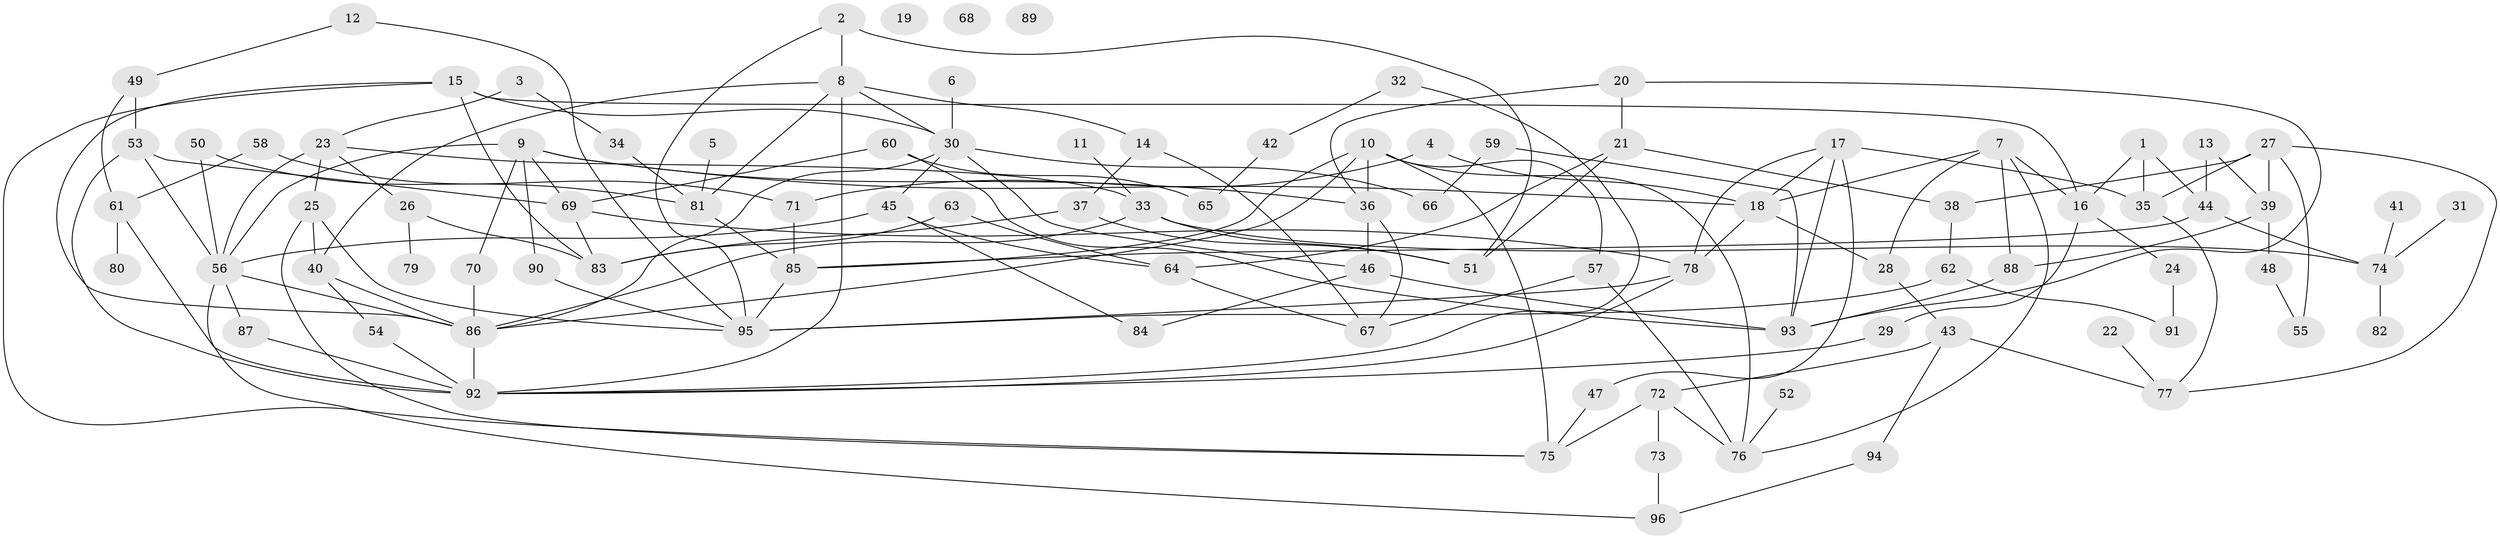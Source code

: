// Generated by graph-tools (version 1.1) at 2025/25/03/09/25 03:25:23]
// undirected, 96 vertices, 160 edges
graph export_dot {
graph [start="1"]
  node [color=gray90,style=filled];
  1;
  2;
  3;
  4;
  5;
  6;
  7;
  8;
  9;
  10;
  11;
  12;
  13;
  14;
  15;
  16;
  17;
  18;
  19;
  20;
  21;
  22;
  23;
  24;
  25;
  26;
  27;
  28;
  29;
  30;
  31;
  32;
  33;
  34;
  35;
  36;
  37;
  38;
  39;
  40;
  41;
  42;
  43;
  44;
  45;
  46;
  47;
  48;
  49;
  50;
  51;
  52;
  53;
  54;
  55;
  56;
  57;
  58;
  59;
  60;
  61;
  62;
  63;
  64;
  65;
  66;
  67;
  68;
  69;
  70;
  71;
  72;
  73;
  74;
  75;
  76;
  77;
  78;
  79;
  80;
  81;
  82;
  83;
  84;
  85;
  86;
  87;
  88;
  89;
  90;
  91;
  92;
  93;
  94;
  95;
  96;
  1 -- 16;
  1 -- 35;
  1 -- 44;
  2 -- 8;
  2 -- 51;
  2 -- 95;
  3 -- 23;
  3 -- 34;
  4 -- 18;
  4 -- 71;
  5 -- 81;
  6 -- 30;
  7 -- 16;
  7 -- 18;
  7 -- 28;
  7 -- 76;
  7 -- 88;
  8 -- 14;
  8 -- 30;
  8 -- 40;
  8 -- 81;
  8 -- 92;
  9 -- 18;
  9 -- 36;
  9 -- 56;
  9 -- 69;
  9 -- 70;
  9 -- 90;
  10 -- 36;
  10 -- 57;
  10 -- 75;
  10 -- 76;
  10 -- 85;
  10 -- 86;
  11 -- 33;
  12 -- 49;
  12 -- 95;
  13 -- 39;
  13 -- 44;
  14 -- 37;
  14 -- 67;
  15 -- 16;
  15 -- 30;
  15 -- 75;
  15 -- 83;
  15 -- 86;
  16 -- 24;
  16 -- 29;
  17 -- 18;
  17 -- 35;
  17 -- 47;
  17 -- 78;
  17 -- 93;
  18 -- 28;
  18 -- 78;
  20 -- 21;
  20 -- 36;
  20 -- 93;
  21 -- 38;
  21 -- 51;
  21 -- 64;
  22 -- 77;
  23 -- 25;
  23 -- 26;
  23 -- 33;
  23 -- 56;
  24 -- 91;
  25 -- 40;
  25 -- 75;
  25 -- 95;
  26 -- 79;
  26 -- 83;
  27 -- 35;
  27 -- 38;
  27 -- 39;
  27 -- 55;
  27 -- 77;
  28 -- 43;
  29 -- 92;
  30 -- 45;
  30 -- 46;
  30 -- 66;
  30 -- 86;
  31 -- 74;
  32 -- 42;
  32 -- 92;
  33 -- 51;
  33 -- 74;
  33 -- 86;
  34 -- 81;
  35 -- 77;
  36 -- 46;
  36 -- 67;
  37 -- 51;
  37 -- 83;
  38 -- 62;
  39 -- 48;
  39 -- 88;
  40 -- 54;
  40 -- 86;
  41 -- 74;
  42 -- 65;
  43 -- 72;
  43 -- 77;
  43 -- 94;
  44 -- 74;
  44 -- 85;
  45 -- 56;
  45 -- 64;
  45 -- 84;
  46 -- 84;
  46 -- 93;
  47 -- 75;
  48 -- 55;
  49 -- 53;
  49 -- 61;
  50 -- 56;
  50 -- 81;
  52 -- 76;
  53 -- 56;
  53 -- 69;
  53 -- 92;
  54 -- 92;
  56 -- 86;
  56 -- 87;
  56 -- 96;
  57 -- 67;
  57 -- 76;
  58 -- 61;
  58 -- 71;
  59 -- 66;
  59 -- 93;
  60 -- 65;
  60 -- 69;
  60 -- 93;
  61 -- 80;
  61 -- 92;
  62 -- 91;
  62 -- 95;
  63 -- 64;
  63 -- 83;
  64 -- 67;
  69 -- 78;
  69 -- 83;
  70 -- 86;
  71 -- 85;
  72 -- 73;
  72 -- 75;
  72 -- 76;
  73 -- 96;
  74 -- 82;
  78 -- 92;
  78 -- 95;
  81 -- 85;
  85 -- 95;
  86 -- 92;
  87 -- 92;
  88 -- 93;
  90 -- 95;
  94 -- 96;
}
